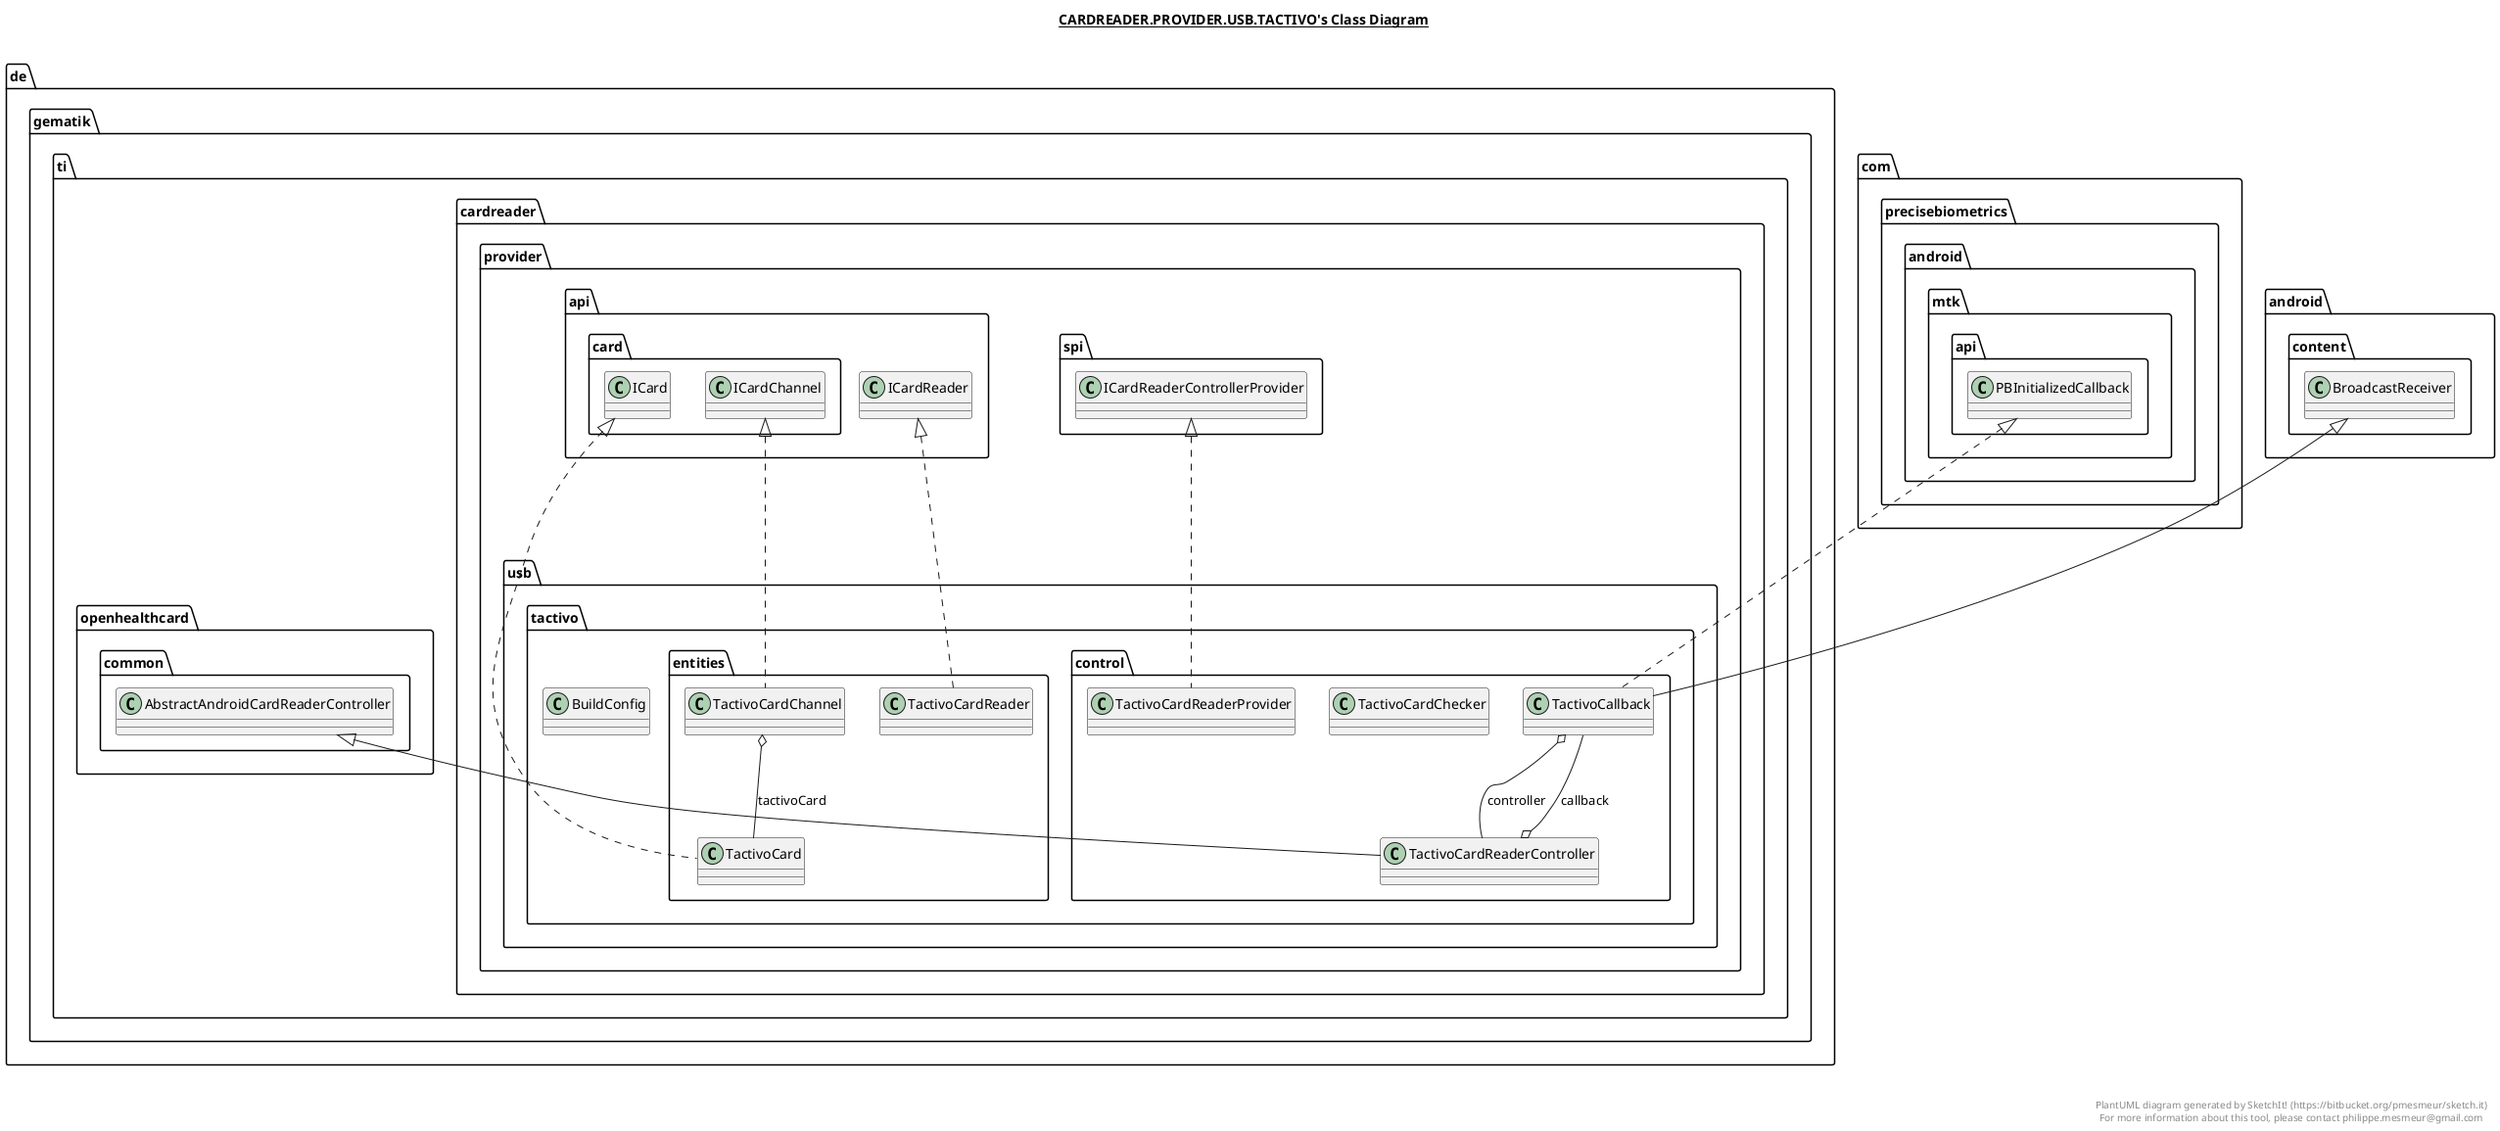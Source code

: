 @startuml

title __CARDREADER.PROVIDER.USB.TACTIVO's Class Diagram__\n

  namespace de.gematik.ti.cardreader.provider.usb.tactivo {
    class de.gematik.ti.cardreader.provider.usb.tactivo.BuildConfig {
    }
  }
  

  namespace de.gematik.ti.cardreader.provider.usb.tactivo {
    class de.gematik.ti.cardreader.provider.usb.tactivo.BuildConfig {
    }
  }
  

  namespace de.gematik.ti.cardreader.provider.usb.tactivo {
    namespace control {
      class de.gematik.ti.cardreader.provider.usb.tactivo.control.TactivoCallback {
      }
    }
  }
  

  namespace de.gematik.ti.cardreader.provider.usb.tactivo {
    namespace control {
      class de.gematik.ti.cardreader.provider.usb.tactivo.control.TactivoCardChecker {
      }
    }
  }
  

  namespace de.gematik.ti.cardreader.provider.usb.tactivo {
    namespace control {
      class de.gematik.ti.cardreader.provider.usb.tactivo.control.TactivoCardReaderController {
      }
    }
  }
  

  namespace de.gematik.ti.cardreader.provider.usb.tactivo {
    namespace control {
      class de.gematik.ti.cardreader.provider.usb.tactivo.control.TactivoCardReaderProvider {
      }
    }
  }
  

  namespace de.gematik.ti.cardreader.provider.usb.tactivo {
    namespace entities {
      class de.gematik.ti.cardreader.provider.usb.tactivo.entities.TactivoCard {
      }
    }
  }
  

  namespace de.gematik.ti.cardreader.provider.usb.tactivo {
    namespace entities {
      class de.gematik.ti.cardreader.provider.usb.tactivo.entities.TactivoCardChannel {
      }
    }
  }
  

  namespace de.gematik.ti.cardreader.provider.usb.tactivo {
    namespace entities {
      class de.gematik.ti.cardreader.provider.usb.tactivo.entities.TactivoCardReader {
      }
    }
  }
  

  de.gematik.ti.cardreader.provider.usb.tactivo.control.TactivoCallback .up.|> com.precisebiometrics.android.mtk.api.PBInitializedCallback
  de.gematik.ti.cardreader.provider.usb.tactivo.control.TactivoCallback -up-|> android.content.BroadcastReceiver
  de.gematik.ti.cardreader.provider.usb.tactivo.control.TactivoCallback o-- de.gematik.ti.cardreader.provider.usb.tactivo.control.TactivoCardReaderController : controller
  de.gematik.ti.cardreader.provider.usb.tactivo.control.TactivoCardReaderController -up-|> de.gematik.ti.openhealthcard.common.AbstractAndroidCardReaderController
  de.gematik.ti.cardreader.provider.usb.tactivo.control.TactivoCardReaderController o-- de.gematik.ti.cardreader.provider.usb.tactivo.control.TactivoCallback : callback
  de.gematik.ti.cardreader.provider.usb.tactivo.control.TactivoCardReaderProvider .up.|> de.gematik.ti.cardreader.provider.spi.ICardReaderControllerProvider
  de.gematik.ti.cardreader.provider.usb.tactivo.entities.TactivoCard .up.|> de.gematik.ti.cardreader.provider.api.card.ICard
  de.gematik.ti.cardreader.provider.usb.tactivo.entities.TactivoCardChannel .up.|> de.gematik.ti.cardreader.provider.api.card.ICardChannel
  de.gematik.ti.cardreader.provider.usb.tactivo.entities.TactivoCardChannel o-- de.gematik.ti.cardreader.provider.usb.tactivo.entities.TactivoCard : tactivoCard
  de.gematik.ti.cardreader.provider.usb.tactivo.entities.TactivoCardReader .up.|> de.gematik.ti.cardreader.provider.api.ICardReader


right footer


PlantUML diagram generated by SketchIt! (https://bitbucket.org/pmesmeur/sketch.it)
For more information about this tool, please contact philippe.mesmeur@gmail.com
endfooter

@enduml
